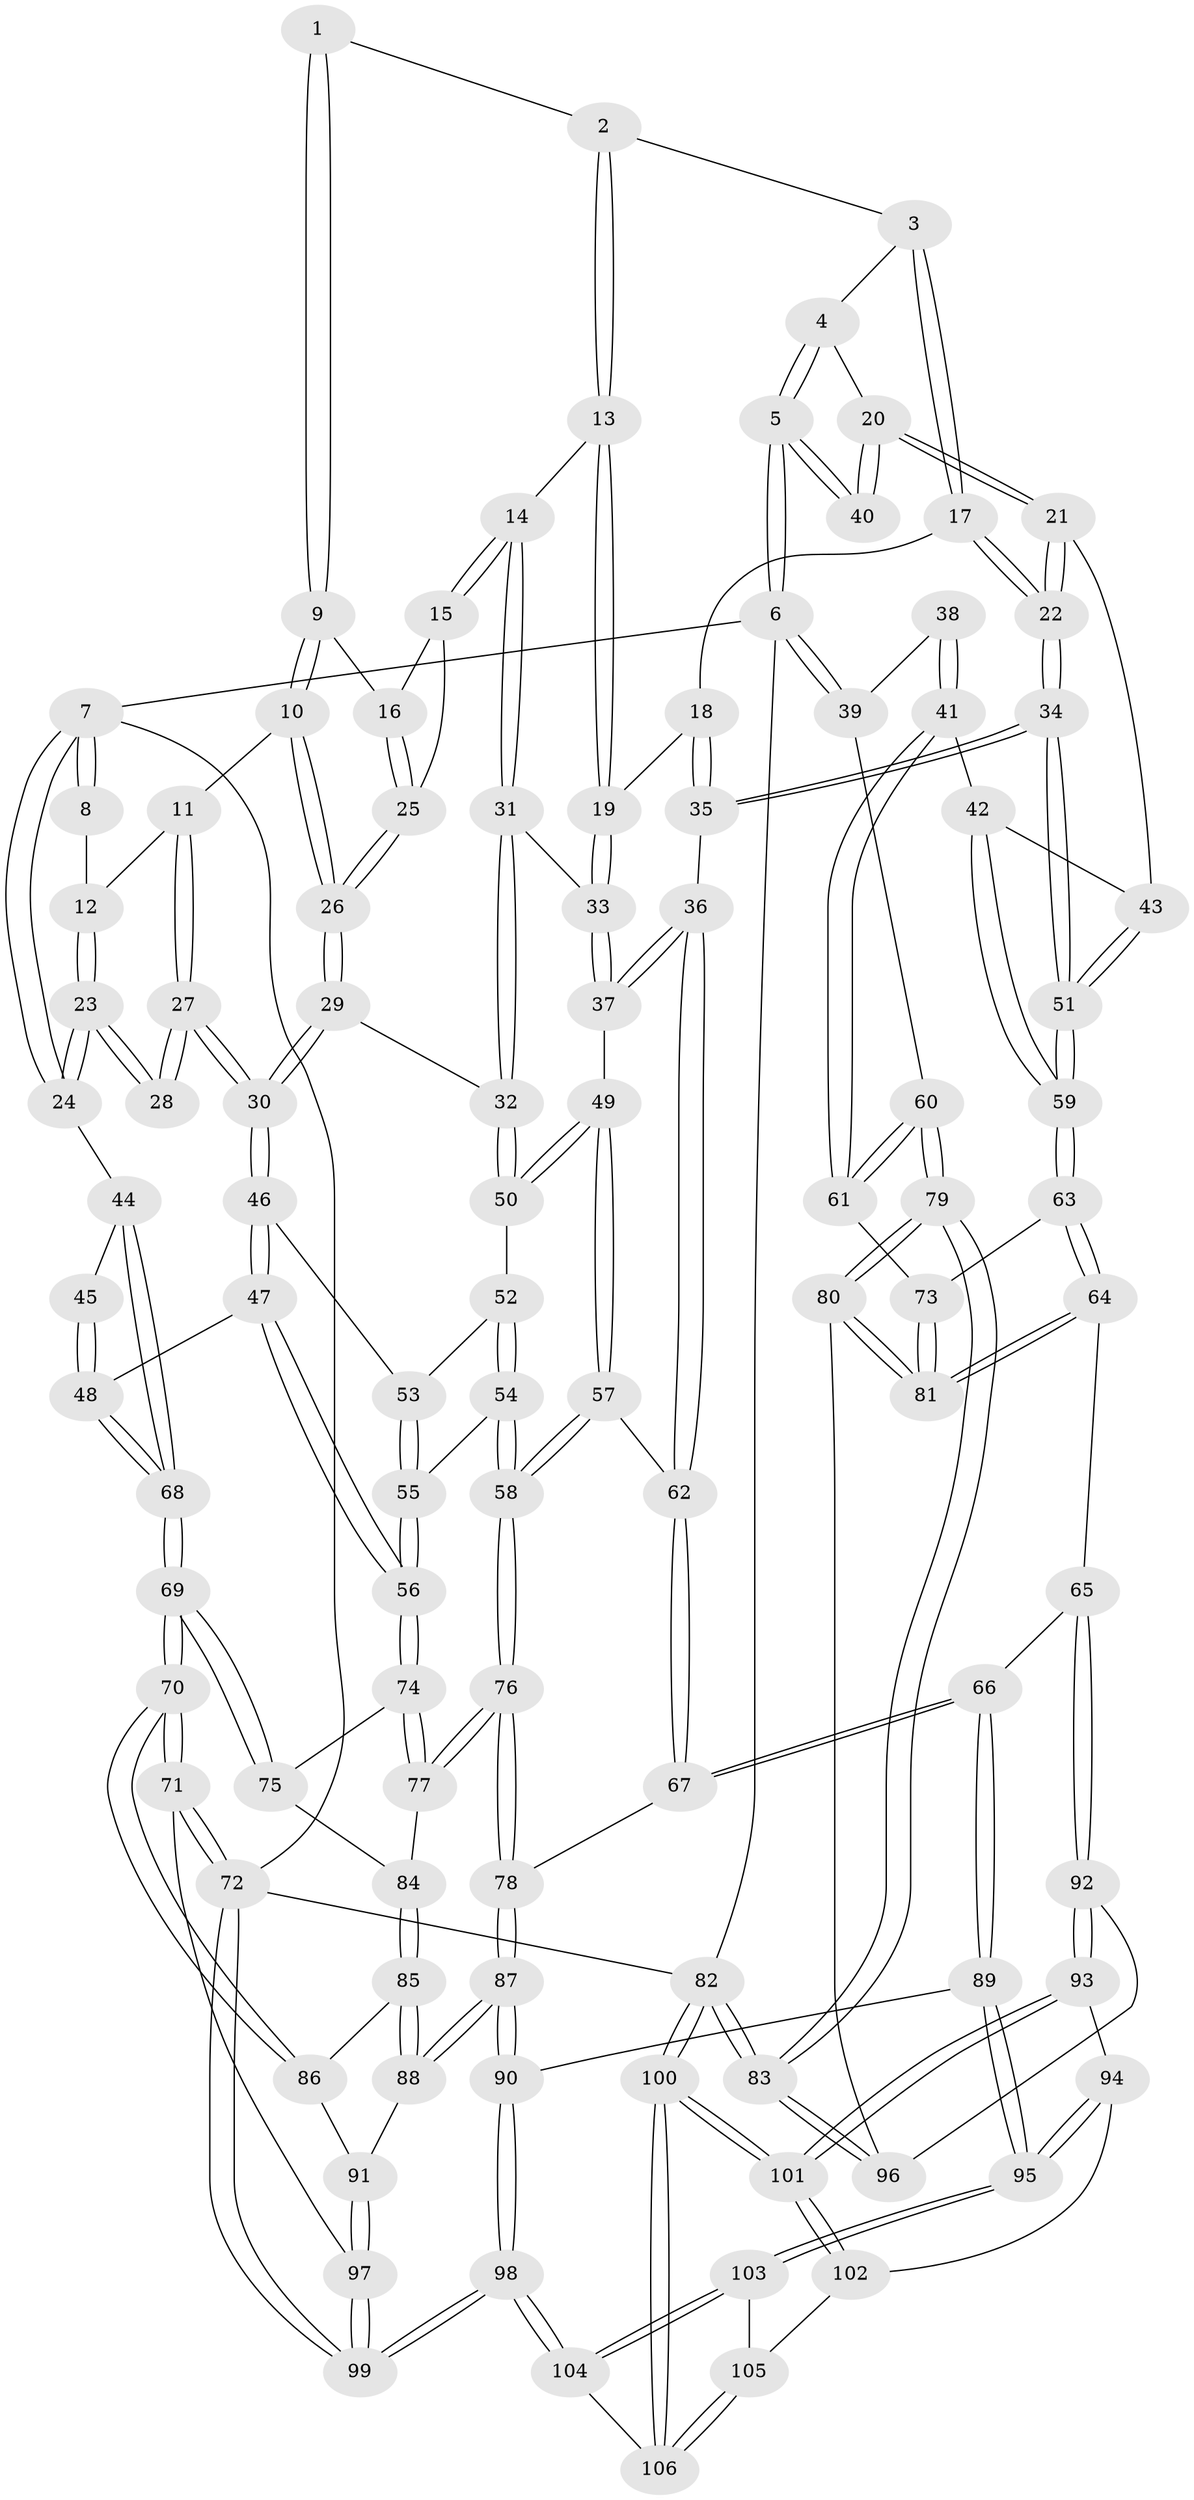 // Generated by graph-tools (version 1.1) at 2025/27/03/09/25 03:27:07]
// undirected, 106 vertices, 262 edges
graph export_dot {
graph [start="1"]
  node [color=gray90,style=filled];
  1 [pos="+0.4351638807498349+0"];
  2 [pos="+0.4735278451984997+0"];
  3 [pos="+0.5721227196463651+0"];
  4 [pos="+0.6926812943851877+0"];
  5 [pos="+1+0"];
  6 [pos="+1+0"];
  7 [pos="+0+0"];
  8 [pos="+0.14395561081199312+0"];
  9 [pos="+0.319591380164018+0.08295668875851064"];
  10 [pos="+0.25844964209596105+0.10519806948581002"];
  11 [pos="+0.23048911375751807+0.09368657448590303"];
  12 [pos="+0.17064601649009228+0"];
  13 [pos="+0.44030608772274615+0.08792754129314836"];
  14 [pos="+0.41068997817284714+0.12313483815530864"];
  15 [pos="+0.37651917191155093+0.11569172663633345"];
  16 [pos="+0.334743646285727+0.09375639348106811"];
  17 [pos="+0.6097911401242233+0.0846372899446776"];
  18 [pos="+0.5643959036262338+0.13036889762462606"];
  19 [pos="+0.5262290285934921+0.14275192801991124"];
  20 [pos="+0.818253623017048+0.11782249686004023"];
  21 [pos="+0.7805790327624629+0.16139258522008026"];
  22 [pos="+0.7385318589634862+0.18806602800820035"];
  23 [pos="+0.09147275069870425+0.1313016172748248"];
  24 [pos="+0+0"];
  25 [pos="+0.32571487826057804+0.15759642427745887"];
  26 [pos="+0.2985554509835315+0.19282796454849446"];
  27 [pos="+0.14456629822893727+0.18847566909350166"];
  28 [pos="+0.10773378385202939+0.16394732299176926"];
  29 [pos="+0.3056209652696132+0.23422182073727943"];
  30 [pos="+0.16872531249875022+0.26170498415583693"];
  31 [pos="+0.4090398217355431+0.19602682076396713"];
  32 [pos="+0.359264757225771+0.2617179974939898"];
  33 [pos="+0.49805012503062557+0.1999493364719707"];
  34 [pos="+0.6819035823919265+0.3252153906358863"];
  35 [pos="+0.616873464491041+0.3286139043522386"];
  36 [pos="+0.6132736580870511+0.32956692376411284"];
  37 [pos="+0.564373981998296+0.321887957115596"];
  38 [pos="+0.9153927935994631+0.14716156427716148"];
  39 [pos="+1+0"];
  40 [pos="+0.8568611040428112+0.11634153036839569"];
  41 [pos="+1+0.3030058950412614"];
  42 [pos="+0.9817276027071906+0.3189714982705694"];
  43 [pos="+0.882581403190616+0.27059344705137456"];
  44 [pos="+0+0.13111395370679518"];
  45 [pos="+0.06092043347058805+0.18590930206997394"];
  46 [pos="+0.1546889116685103+0.2947997897210634"];
  47 [pos="+0.12410493500576548+0.3272960870911569"];
  48 [pos="+0+0.35926337433967814"];
  49 [pos="+0.4219788362411425+0.35515862855714103"];
  50 [pos="+0.37764817446236787+0.30991443957302883"];
  51 [pos="+0.7069090253517243+0.3511593690507655"];
  52 [pos="+0.2895683931933548+0.3556800021015383"];
  53 [pos="+0.2349715914420821+0.34467257990283007"];
  54 [pos="+0.2589407410301175+0.4641510923199756"];
  55 [pos="+0.24660800633354826+0.46473619715976594"];
  56 [pos="+0.190503728764072+0.4773264437391656"];
  57 [pos="+0.4006931180014434+0.46199708321921473"];
  58 [pos="+0.3739179305034257+0.4996829955361262"];
  59 [pos="+0.776455212753173+0.4415159454820625"];
  60 [pos="+1+0.3046216345242965"];
  61 [pos="+1+0.30651250159875054"];
  62 [pos="+0.555376619298007+0.494430538937412"];
  63 [pos="+0.7841254272615332+0.5086345407351028"];
  64 [pos="+0.7360891108990972+0.6472232531941311"];
  65 [pos="+0.723476856488767+0.6623013855773383"];
  66 [pos="+0.6518713211532997+0.6592837942887271"];
  67 [pos="+0.614110650308521+0.6443823966423547"];
  68 [pos="+0+0.40750305145086524"];
  69 [pos="+0+0.5336727018695853"];
  70 [pos="+0+0.8309630768409253"];
  71 [pos="+0+0.9276643897742207"];
  72 [pos="+0+1"];
  73 [pos="+0.9326216845117492+0.5124850323018841"];
  74 [pos="+0.16320262042834546+0.5186628534507062"];
  75 [pos="+0.15095085038103565+0.5258285801198045"];
  76 [pos="+0.3855663510267014+0.6504399948442374"];
  77 [pos="+0.29524521509313806+0.6389636402489821"];
  78 [pos="+0.39114686071320315+0.6578758659232625"];
  79 [pos="+1+0.6962529231355873"];
  80 [pos="+1+0.6671456009673105"];
  81 [pos="+1+0.6630234620851102"];
  82 [pos="+1+1"];
  83 [pos="+1+1"];
  84 [pos="+0.15218921587951326+0.6908590501437818"];
  85 [pos="+0.13784431455229443+0.7093396446317887"];
  86 [pos="+0.11982929894509296+0.7218758479465965"];
  87 [pos="+0.3640622890138156+0.7925200919635242"];
  88 [pos="+0.34141053846611547+0.7962410501823328"];
  89 [pos="+0.5137370947743752+0.876471891662667"];
  90 [pos="+0.380517445479826+0.8232148983403743"];
  91 [pos="+0.22694934428662614+0.844849625865026"];
  92 [pos="+0.7600988456515094+0.7653580182779409"];
  93 [pos="+0.7508915972208628+0.7980112957462723"];
  94 [pos="+0.7399898136660605+0.8274325007385147"];
  95 [pos="+0.5287936021363188+0.9001951276908943"];
  96 [pos="+0.8009111863662776+0.7818667759165371"];
  97 [pos="+0.2180865801728957+0.857235605071134"];
  98 [pos="+0.2797970169745574+1"];
  99 [pos="+0.2279413761953045+1"];
  100 [pos="+1+1"];
  101 [pos="+1+1"];
  102 [pos="+0.7339667281019573+0.8838947920674083"];
  103 [pos="+0.5479262826689167+0.9774248278622217"];
  104 [pos="+0.5261655325197394+1"];
  105 [pos="+0.7218427621045199+0.9025732756587135"];
  106 [pos="+0.6773299905109084+1"];
  1 -- 2;
  1 -- 9;
  1 -- 9;
  2 -- 3;
  2 -- 13;
  2 -- 13;
  3 -- 4;
  3 -- 17;
  3 -- 17;
  4 -- 5;
  4 -- 5;
  4 -- 20;
  5 -- 6;
  5 -- 6;
  5 -- 40;
  5 -- 40;
  6 -- 7;
  6 -- 39;
  6 -- 39;
  6 -- 82;
  7 -- 8;
  7 -- 8;
  7 -- 24;
  7 -- 24;
  7 -- 72;
  8 -- 12;
  9 -- 10;
  9 -- 10;
  9 -- 16;
  10 -- 11;
  10 -- 26;
  10 -- 26;
  11 -- 12;
  11 -- 27;
  11 -- 27;
  12 -- 23;
  12 -- 23;
  13 -- 14;
  13 -- 19;
  13 -- 19;
  14 -- 15;
  14 -- 15;
  14 -- 31;
  14 -- 31;
  15 -- 16;
  15 -- 25;
  16 -- 25;
  16 -- 25;
  17 -- 18;
  17 -- 22;
  17 -- 22;
  18 -- 19;
  18 -- 35;
  18 -- 35;
  19 -- 33;
  19 -- 33;
  20 -- 21;
  20 -- 21;
  20 -- 40;
  20 -- 40;
  21 -- 22;
  21 -- 22;
  21 -- 43;
  22 -- 34;
  22 -- 34;
  23 -- 24;
  23 -- 24;
  23 -- 28;
  23 -- 28;
  24 -- 44;
  25 -- 26;
  25 -- 26;
  26 -- 29;
  26 -- 29;
  27 -- 28;
  27 -- 28;
  27 -- 30;
  27 -- 30;
  29 -- 30;
  29 -- 30;
  29 -- 32;
  30 -- 46;
  30 -- 46;
  31 -- 32;
  31 -- 32;
  31 -- 33;
  32 -- 50;
  32 -- 50;
  33 -- 37;
  33 -- 37;
  34 -- 35;
  34 -- 35;
  34 -- 51;
  34 -- 51;
  35 -- 36;
  36 -- 37;
  36 -- 37;
  36 -- 62;
  36 -- 62;
  37 -- 49;
  38 -- 39;
  38 -- 41;
  38 -- 41;
  39 -- 60;
  41 -- 42;
  41 -- 61;
  41 -- 61;
  42 -- 43;
  42 -- 59;
  42 -- 59;
  43 -- 51;
  43 -- 51;
  44 -- 45;
  44 -- 68;
  44 -- 68;
  45 -- 48;
  45 -- 48;
  46 -- 47;
  46 -- 47;
  46 -- 53;
  47 -- 48;
  47 -- 56;
  47 -- 56;
  48 -- 68;
  48 -- 68;
  49 -- 50;
  49 -- 50;
  49 -- 57;
  49 -- 57;
  50 -- 52;
  51 -- 59;
  51 -- 59;
  52 -- 53;
  52 -- 54;
  52 -- 54;
  53 -- 55;
  53 -- 55;
  54 -- 55;
  54 -- 58;
  54 -- 58;
  55 -- 56;
  55 -- 56;
  56 -- 74;
  56 -- 74;
  57 -- 58;
  57 -- 58;
  57 -- 62;
  58 -- 76;
  58 -- 76;
  59 -- 63;
  59 -- 63;
  60 -- 61;
  60 -- 61;
  60 -- 79;
  60 -- 79;
  61 -- 73;
  62 -- 67;
  62 -- 67;
  63 -- 64;
  63 -- 64;
  63 -- 73;
  64 -- 65;
  64 -- 81;
  64 -- 81;
  65 -- 66;
  65 -- 92;
  65 -- 92;
  66 -- 67;
  66 -- 67;
  66 -- 89;
  66 -- 89;
  67 -- 78;
  68 -- 69;
  68 -- 69;
  69 -- 70;
  69 -- 70;
  69 -- 75;
  69 -- 75;
  70 -- 71;
  70 -- 71;
  70 -- 86;
  70 -- 86;
  71 -- 72;
  71 -- 72;
  71 -- 97;
  72 -- 99;
  72 -- 99;
  72 -- 82;
  73 -- 81;
  73 -- 81;
  74 -- 75;
  74 -- 77;
  74 -- 77;
  75 -- 84;
  76 -- 77;
  76 -- 77;
  76 -- 78;
  76 -- 78;
  77 -- 84;
  78 -- 87;
  78 -- 87;
  79 -- 80;
  79 -- 80;
  79 -- 83;
  79 -- 83;
  80 -- 81;
  80 -- 81;
  80 -- 96;
  82 -- 83;
  82 -- 83;
  82 -- 100;
  82 -- 100;
  83 -- 96;
  83 -- 96;
  84 -- 85;
  84 -- 85;
  85 -- 86;
  85 -- 88;
  85 -- 88;
  86 -- 91;
  87 -- 88;
  87 -- 88;
  87 -- 90;
  87 -- 90;
  88 -- 91;
  89 -- 90;
  89 -- 95;
  89 -- 95;
  90 -- 98;
  90 -- 98;
  91 -- 97;
  91 -- 97;
  92 -- 93;
  92 -- 93;
  92 -- 96;
  93 -- 94;
  93 -- 101;
  93 -- 101;
  94 -- 95;
  94 -- 95;
  94 -- 102;
  95 -- 103;
  95 -- 103;
  97 -- 99;
  97 -- 99;
  98 -- 99;
  98 -- 99;
  98 -- 104;
  98 -- 104;
  100 -- 101;
  100 -- 101;
  100 -- 106;
  100 -- 106;
  101 -- 102;
  101 -- 102;
  102 -- 105;
  103 -- 104;
  103 -- 104;
  103 -- 105;
  104 -- 106;
  105 -- 106;
  105 -- 106;
}
